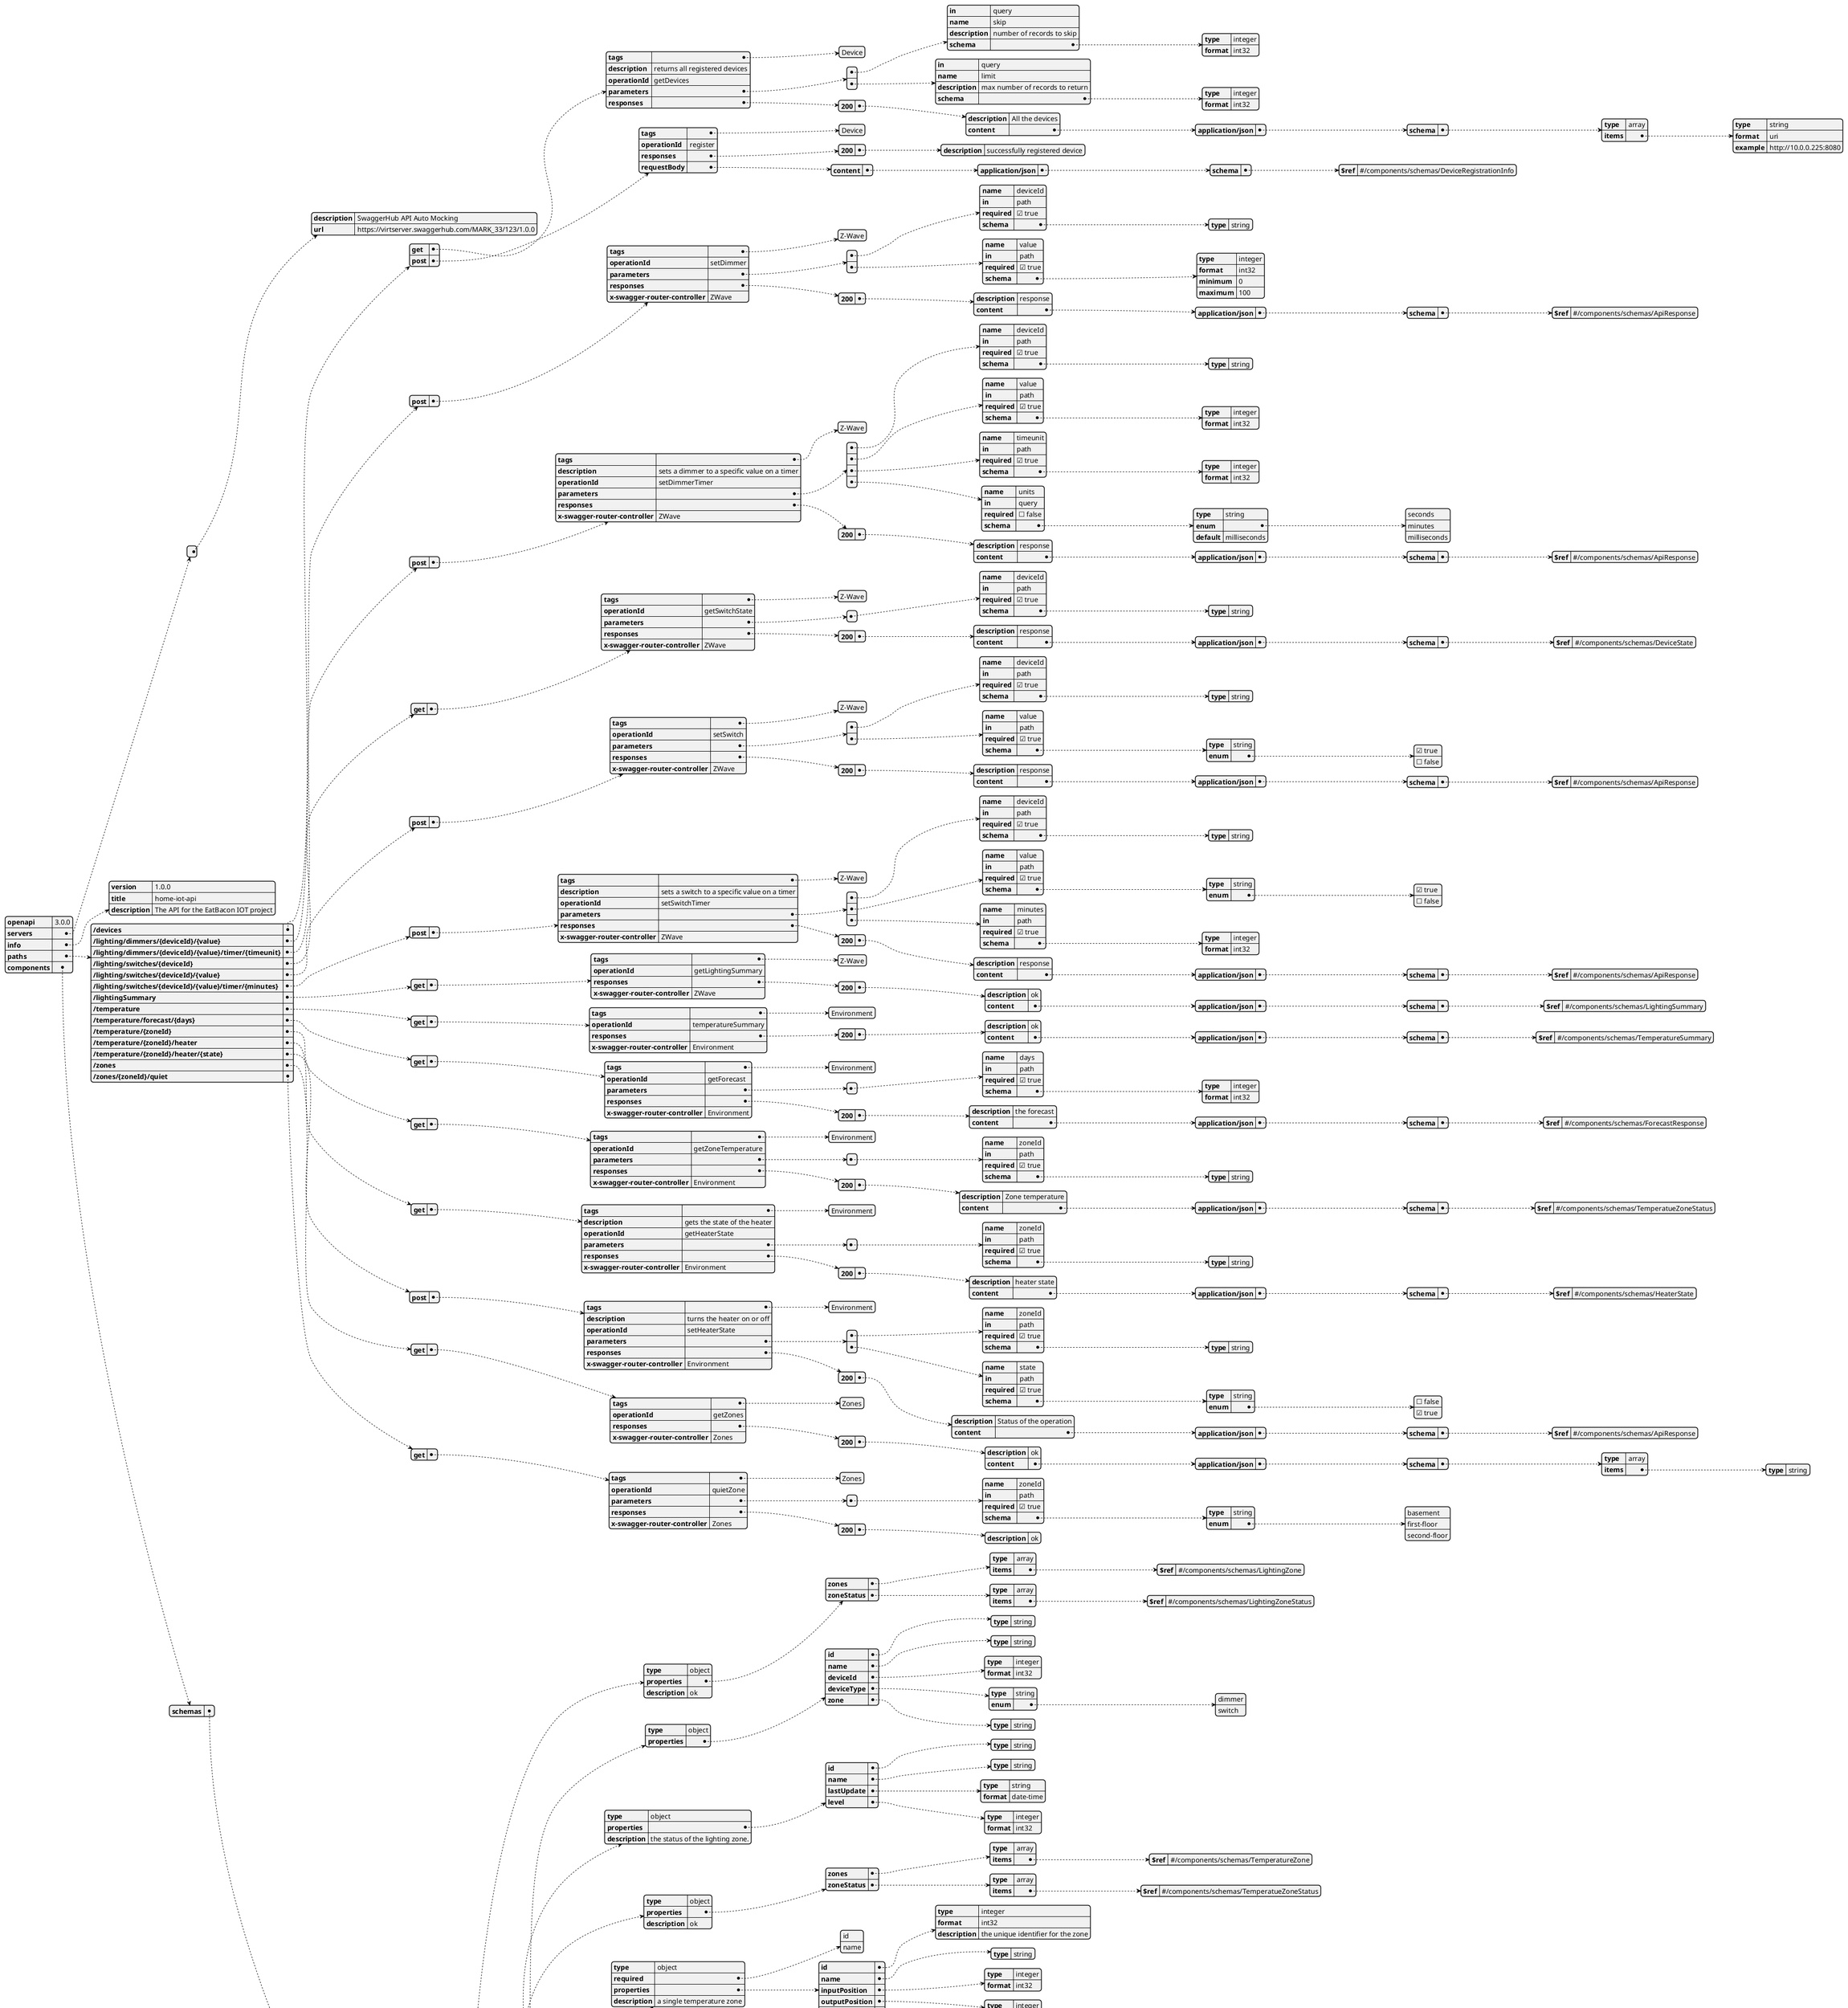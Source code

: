 @startjson
{
    "openapi" : "3.0.0",
    "servers" : [ {
      "description" : "SwaggerHub API Auto Mocking",
      "url" : "https://virtserver.swaggerhub.com/MARK_33/123/1.0.0"
    } ],
    "info" : {
      "version" : "1.0.0",
      "title" : "home-iot-api",
      "description" : "The API for the EatBacon IOT project"
    },
    "paths" : {
      "/devices" : {
        "get" : {
          "tags" : [ "Device" ],
          "description" : "returns all registered devices",
          "operationId" : "getDevices",
          "parameters" : [ {
            "in" : "query",
            "name" : "skip",
            "description" : "number of records to skip",
            "schema" : {
              "type" : "integer",
              "format" : "int32"
            }
          }, {
            "in" : "query",
            "name" : "limit",
            "description" : "max number of records to return",
            "schema" : {
              "type" : "integer",
              "format" : "int32"
            }
          } ],
          "responses" : {
            "200" : {
              "description" : "All the devices",
              "content" : {
                "application/json" : {
                  "schema" : {
                    "type" : "array",
                    "items" : {
                      "type" : "string",
                      "format" : "uri",
                      "example" : "http://10.0.0.225:8080"
                    }
                  }
                }
              }
            }
          }
        },
        "post" : {
          "tags" : [ "Device" ],
          "operationId" : "register",
          "responses" : {
            "200" : {
              "description" : "successfully registered device"
            }
          },
          "requestBody" : {
            "content" : {
              "application/json" : {
                "schema" : {
                  "$ref" : "#/components/schemas/DeviceRegistrationInfo"
                }
              }
            }
          }
        }
      },
      "/lighting/dimmers/{deviceId}/{value}" : {
        "post" : {
          "tags" : [ "Z-Wave" ],
          "operationId" : "setDimmer",
          "parameters" : [ {
            "name" : "deviceId",
            "in" : "path",
            "required" : true,
            "schema" : {
              "type" : "string"
            }
          }, {
            "name" : "value",
            "in" : "path",
            "required" : true,
            "schema" : {
              "type" : "integer",
              "format" : "int32",
              "minimum" : 0,
              "maximum" : 100
            }
          } ],
          "responses" : {
            "200" : {
              "description" : "response",
              "content" : {
                "application/json" : {
                  "schema" : {
                    "$ref" : "#/components/schemas/ApiResponse"
                  }
                }
              }
            }
          },
          "x-swagger-router-controller" : "ZWave"
        }
      },
      "/lighting/dimmers/{deviceId}/{value}/timer/{timeunit}" : {
        "post" : {
          "tags" : [ "Z-Wave" ],
          "description" : "sets a dimmer to a specific value on a timer",
          "operationId" : "setDimmerTimer",
          "parameters" : [ {
            "name" : "deviceId",
            "in" : "path",
            "required" : true,
            "schema" : {
              "type" : "string"
            }
          }, {
            "name" : "value",
            "in" : "path",
            "required" : true,
            "schema" : {
              "type" : "integer",
              "format" : "int32"
            }
          }, {
            "name" : "timeunit",
            "in" : "path",
            "required" : true,
            "schema" : {
              "type" : "integer",
              "format" : "int32"
            }
          }, {
            "name" : "units",
            "in" : "query",
            "required" : false,
            "schema" : {
              "type" : "string",
              "enum" : [ "seconds", "minutes", "milliseconds" ],
              "default" : "milliseconds"
            }
          } ],
          "responses" : {
            "200" : {
              "description" : "response",
              "content" : {
                "application/json" : {
                  "schema" : {
                    "$ref" : "#/components/schemas/ApiResponse"
                  }
                }
              }
            }
          },
          "x-swagger-router-controller" : "ZWave"
        }
      },
      "/lighting/switches/{deviceId}" : {
        "get" : {
          "tags" : [ "Z-Wave" ],
          "operationId" : "getSwitchState",
          "parameters" : [ {
            "name" : "deviceId",
            "in" : "path",
            "required" : true,
            "schema" : {
              "type" : "string"
            }
          } ],
          "responses" : {
            "200" : {
              "description" : "response",
              "content" : {
                "application/json" : {
                  "schema" : {
                    "$ref" : "#/components/schemas/DeviceState"
                  }
                }
              }
            }
          },
          "x-swagger-router-controller" : "ZWave"
        }
      },
      "/lighting/switches/{deviceId}/{value}" : {
        "post" : {
          "tags" : [ "Z-Wave" ],
          "operationId" : "setSwitch",
          "parameters" : [ {
            "name" : "deviceId",
            "in" : "path",
            "required" : true,
            "schema" : {
              "type" : "string"
            }
          }, {
            "name" : "value",
            "in" : "path",
            "required" : true,
            "schema" : {
              "type" : "string",
              "enum" : [ true, false ]
            }
          } ],
          "responses" : {
            "200" : {
              "description" : "response",
              "content" : {
                "application/json" : {
                  "schema" : {
                    "$ref" : "#/components/schemas/ApiResponse"
                  }
                }
              }
            }
          },
          "x-swagger-router-controller" : "ZWave"
        }
      },
      "/lighting/switches/{deviceId}/{value}/timer/{minutes}" : {
        "post" : {
          "tags" : [ "Z-Wave" ],
          "description" : "sets a switch to a specific value on a timer",
          "operationId" : "setSwitchTimer",
          "parameters" : [ {
            "name" : "deviceId",
            "in" : "path",
            "required" : true,
            "schema" : {
              "type" : "string"
            }
          }, {
            "name" : "value",
            "in" : "path",
            "required" : true,
            "schema" : {
              "type" : "string",
              "enum" : [ true, false ]
            }
          }, {
            "name" : "minutes",
            "in" : "path",
            "required" : true,
            "schema" : {
              "type" : "integer",
              "format" : "int32"
            }
          } ],
          "responses" : {
            "200" : {
              "description" : "response",
              "content" : {
                "application/json" : {
                  "schema" : {
                    "$ref" : "#/components/schemas/ApiResponse"
                  }
                }
              }
            }
          },
          "x-swagger-router-controller" : "ZWave"
        }
      },
      "/lightingSummary" : {
        "get" : {
          "tags" : [ "Z-Wave" ],
          "operationId" : "getLightingSummary",
          "responses" : {
            "200" : {
              "description" : "ok",
              "content" : {
                "application/json" : {
                  "schema" : {
                    "$ref" : "#/components/schemas/LightingSummary"
                  }
                }
              }
            }
          },
          "x-swagger-router-controller" : "ZWave"
        }
      },
      "/temperature" : {
        "get" : {
          "tags" : [ "Environment" ],
          "operationId" : "temperatureSummary",
          "responses" : {
            "200" : {
              "description" : "ok",
              "content" : {
                "application/json" : {
                  "schema" : {
                    "$ref" : "#/components/schemas/TemperatureSummary"
                  }
                }
              }
            }
          },
          "x-swagger-router-controller" : "Environment"
        }
      },
      "/temperature/forecast/{days}" : {
        "get" : {
          "tags" : [ "Environment" ],
          "operationId" : "getForecast",
          "parameters" : [ {
            "name" : "days",
            "in" : "path",
            "required" : true,
            "schema" : {
              "type" : "integer",
              "format" : "int32"
            }
          } ],
          "responses" : {
            "200" : {
              "description" : "the forecast",
              "content" : {
                "application/json" : {
                  "schema" : {
                    "$ref" : "#/components/schemas/ForecastResponse"
                  }
                }
              }
            }
          },
          "x-swagger-router-controller" : "Environment"
        }
      },
      "/temperature/{zoneId}" : {
        "get" : {
          "tags" : [ "Environment" ],
          "operationId" : "getZoneTemperature",
          "parameters" : [ {
            "name" : "zoneId",
            "in" : "path",
            "required" : true,
            "schema" : {
              "type" : "string"
            }
          } ],
          "responses" : {
            "200" : {
              "description" : "Zone temperature",
              "content" : {
                "application/json" : {
                  "schema" : {
                    "$ref" : "#/components/schemas/TemperatueZoneStatus"
                  }
                }
              }
            }
          },
          "x-swagger-router-controller" : "Environment"
        }
      },
      "/temperature/{zoneId}/heater" : {
        "get" : {
          "tags" : [ "Environment" ],
          "description" : "gets the state of the heater",
          "operationId" : "getHeaterState",
          "parameters" : [ {
            "name" : "zoneId",
            "in" : "path",
            "required" : true,
            "schema" : {
              "type" : "string"
            }
          } ],
          "responses" : {
            "200" : {
              "description" : "heater state",
              "content" : {
                "application/json" : {
                  "schema" : {
                    "$ref" : "#/components/schemas/HeaterState"
                  }
                }
              }
            }
          },
          "x-swagger-router-controller" : "Environment"
        }
      },
      "/temperature/{zoneId}/heater/{state}" : {
        "post" : {
          "tags" : [ "Environment" ],
          "description" : "turns the heater on or off",
          "operationId" : "setHeaterState",
          "parameters" : [ {
            "name" : "zoneId",
            "in" : "path",
            "required" : true,
            "schema" : {
              "type" : "string"
            }
          }, {
            "name" : "state",
            "in" : "path",
            "required" : true,
            "schema" : {
              "type" : "string",
              "enum" : [ false, true ]
            }
          } ],
          "responses" : {
            "200" : {
              "description" : "Status of the operation",
              "content" : {
                "application/json" : {
                  "schema" : {
                    "$ref" : "#/components/schemas/ApiResponse"
                  }
                }
              }
            }
          },
          "x-swagger-router-controller" : "Environment"
        }
      },
      "/zones" : {
        "get" : {
          "tags" : [ "Zones" ],
          "operationId" : "getZones",
          "responses" : {
            "200" : {
              "description" : "ok",
              "content" : {
                "application/json" : {
                  "schema" : {
                    "type" : "array",
                    "items" : {
                      "type" : "string"
                    }
                  }
                }
              }
            }
          },
          "x-swagger-router-controller" : "Zones"
        }
      },
      "/zones/{zoneId}/quiet" : {
        "get" : {
          "tags" : [ "Zones" ],
          "operationId" : "quietZone",
          "parameters" : [ {
            "name" : "zoneId",
            "in" : "path",
            "required" : true,
            "schema" : {
              "type" : "string",
              "enum" : [ "basement", "first-floor", "second-floor" ]
            }
          } ],
          "responses" : {
            "200" : {
              "description" : "ok"
            }
          },
          "x-swagger-router-controller" : "Zones"
        }
      }
    },
    "components" : {
      "schemas" : {
        "LightingSummary" : {
          "type" : "object",
          "properties" : {
            "zones" : {
              "type" : "array",
              "items" : {
                "$ref" : "#/components/schemas/LightingZone"
              }
            },
            "zoneStatus" : {
              "type" : "array",
              "items" : {
                "$ref" : "#/components/schemas/LightingZoneStatus"
              }
            }
          },
          "description" : "ok"
        },
        "LightingZone" : {
          "type" : "object",
          "properties" : {
            "id" : {
              "type" : "string"
            },
            "name" : {
              "type" : "string"
            },
            "deviceId" : {
              "type" : "integer",
              "format" : "int32"
            },
            "deviceType" : {
              "type" : "string",
              "enum" : [ "dimmer", "switch" ]
            },
            "zone" : {
              "type" : "string"
            }
          }
        },
        "LightingZoneStatus" : {
          "type" : "object",
          "properties" : {
            "id" : {
              "type" : "string"
            },
            "name" : {
              "type" : "string"
            },
            "lastUpdate" : {
              "type" : "string",
              "format" : "date-time"
            },
            "level" : {
              "type" : "integer",
              "format" : "int32"
            }
          },
          "description" : "the status of the lighting zone."
        },
        "TemperatureSummary" : {
          "type" : "object",
          "properties" : {
            "zones" : {
              "type" : "array",
              "items" : {
                "$ref" : "#/components/schemas/TemperatureZone"
              }
            },
            "zoneStatus" : {
              "type" : "array",
              "items" : {
                "$ref" : "#/components/schemas/TemperatueZoneStatus"
              }
            }
          },
          "description" : "ok"
        },
        "TemperatureZone" : {
          "type" : "object",
          "required" : [ "id", "name" ],
          "properties" : {
            "id" : {
              "type" : "integer",
              "format" : "int32",
              "description" : "the unique identifier for the zone"
            },
            "name" : {
              "type" : "string"
            },
            "inputPosition" : {
              "type" : "integer",
              "format" : "int32"
            },
            "outputPosition" : {
              "type" : "integer",
              "format" : "int32"
            },
            "zone" : {
              "type" : "string"
            }
          },
          "description" : "a single temperature zone"
        },
        "TemperatueZoneStatus" : {
          "type" : "object",
          "required" : [ "id", "timestamp", "value" ],
          "properties" : {
            "id" : {
              "type" : "string",
              "description" : "the unique identifier for the zone"
            },
            "name" : {
              "type" : "string",
              "description" : "the name of the zone"
            },
            "value" : {
              "type" : "number",
              "format" : "double",
              "description" : "the temperature in the zone"
            },
            "units" : {
              "type" : "string",
              "description" : "the temperature units",
              "enum" : [ "celsius", "fahrenheit" ],
              "default" : "fahrenheit"
            },
            "timestamp" : {
              "type" : "string",
              "format" : "date-time",
              "description" : "the timestamp when the temperature was measured"
            }
          },
          "description" : "status of a single zone"
        },
        "ApiResponse" : {
          "type" : "object",
          "properties" : {
            "code" : {
              "type" : "integer",
              "format" : "int32"
            },
            "message" : {
              "type" : "string",
              "example" : "everything is ok"
            }
          }
        },
        "HeaterState" : {
          "type" : "object",
          "properties" : {
            "id" : {
              "type" : "string"
            },
            "state" : {
              "type" : "string"
            }
          }
        },
        "DeviceState" : {
          "type" : "object",
          "properties" : {
            "id" : {
              "type" : "string"
            },
            "name" : {
              "type" : "string"
            },
            "lastUpdate" : {
              "type" : "string",
              "format" : "date-time"
            },
            "level" : {
              "type" : "integer",
              "format" : "int32"
            }
          }
        },
        "ForecastResponse" : {
          "type" : "object",
          "properties" : {
            "city" : {
              "$ref" : "#/components/schemas/City"
            },
            "values" : {
              "type" : "array",
              "items" : {
                "$ref" : "#/components/schemas/Forecast"
              }
            }
          }
        },
        "Forecast" : {
          "type" : "object",
          "properties" : {
            "date" : {
              "type" : "string",
              "format" : "date-time"
            },
            "pressure" : {
              "type" : "number",
              "format" : "double"
            },
            "humidity" : {
              "type" : "integer",
              "format" : "int32"
            },
            "windSpeed" : {
              "type" : "number",
              "format" : "double"
            },
            "clouds" : {
              "type" : "integer",
              "format" : "int32"
            },
            "temperature" : {
              "$ref" : "#/components/schemas/ForecastTemperature"
            },
            "weather" : {
              "$ref" : "#/components/schemas/WeatherForecast"
            }
          }
        },
        "City" : {
          "type" : "object",
          "properties" : {
            "id" : {
              "type" : "integer",
              "format" : "int64"
            },
            "name" : {
              "type" : "string"
            },
            "lat" : {
              "type" : "number",
              "format" : "double"
            },
            "lon" : {
              "type" : "number",
              "format" : "double"
            },
            "country" : {
              "type" : "string"
            }
          }
        },
        "ForecastTemperature" : {
          "type" : "object",
          "properties" : {
            "low" : {
              "type" : "number",
              "format" : "double"
            },
            "high" : {
              "type" : "number",
              "format" : "double"
            },
            "morning" : {
              "type" : "number",
              "format" : "double"
            },
            "day" : {
              "type" : "number",
              "format" : "double"
            },
            "evening" : {
              "type" : "number",
              "format" : "double"
            },
            "night" : {
              "type" : "number",
              "format" : "double"
            }
          }
        },
        "WeatherForecast" : {
          "type" : "object",
          "properties" : {
            "summary" : {
              "type" : "string"
            },
            "description" : {
              "type" : "string"
            },
            "icon" : {
              "type" : "string"
            }
          }
        },
        "DeviceRegistrationInfo" : {
          "type" : "object",
          "properties" : {
            "uri" : {
              "type" : "string",
              "format" : "uri",
              "example" : "http://10.0.0.220:8080"
            },
            "id" : {
              "type" : "string",
              "format" : "uuid",
              "example" : "0729a580-2240-11e6-9eb5-0002a5d5c51b"
            }
          }
        }
      }
    }
  }
@endjson